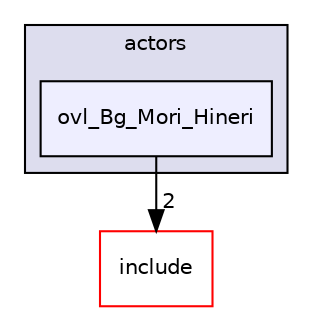 digraph "src/overlays/actors/ovl_Bg_Mori_Hineri" {
  compound=true
  node [ fontsize="10", fontname="Helvetica"];
  edge [ labelfontsize="10", labelfontname="Helvetica"];
  subgraph clusterdir_e93473484be31ce7bcb356bd643a22f8 {
    graph [ bgcolor="#ddddee", pencolor="black", label="actors" fontname="Helvetica", fontsize="10", URL="dir_e93473484be31ce7bcb356bd643a22f8.html"]
  dir_a93f93f6aaa797f726f6bbcd634e88c3 [shape=box, label="ovl_Bg_Mori_Hineri", style="filled", fillcolor="#eeeeff", pencolor="black", URL="dir_a93f93f6aaa797f726f6bbcd634e88c3.html"];
  }
  dir_d44c64559bbebec7f509842c48db8b23 [shape=box label="include" fillcolor="white" style="filled" color="red" URL="dir_d44c64559bbebec7f509842c48db8b23.html"];
  dir_a93f93f6aaa797f726f6bbcd634e88c3->dir_d44c64559bbebec7f509842c48db8b23 [headlabel="2", labeldistance=1.5 headhref="dir_000092_000000.html"];
}
